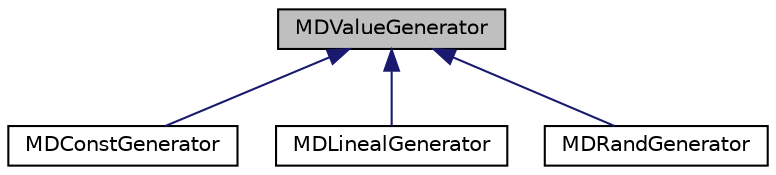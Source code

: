 digraph "MDValueGenerator"
{
  edge [fontname="Helvetica",fontsize="10",labelfontname="Helvetica",labelfontsize="10"];
  node [fontname="Helvetica",fontsize="10",shape=record];
  Node0 [label="MDValueGenerator",height=0.2,width=0.4,color="black", fillcolor="grey75", style="filled", fontcolor="black"];
  Node0 -> Node1 [dir="back",color="midnightblue",fontsize="10",style="solid",fontname="Helvetica"];
  Node1 [label="MDConstGenerator",height=0.2,width=0.4,color="black", fillcolor="white", style="filled",URL="$classMDConstGenerator.html"];
  Node0 -> Node2 [dir="back",color="midnightblue",fontsize="10",style="solid",fontname="Helvetica"];
  Node2 [label="MDLinealGenerator",height=0.2,width=0.4,color="black", fillcolor="white", style="filled",URL="$classMDLinealGenerator.html"];
  Node0 -> Node3 [dir="back",color="midnightblue",fontsize="10",style="solid",fontname="Helvetica"];
  Node3 [label="MDRandGenerator",height=0.2,width=0.4,color="black", fillcolor="white", style="filled",URL="$classMDRandGenerator.html"];
}
